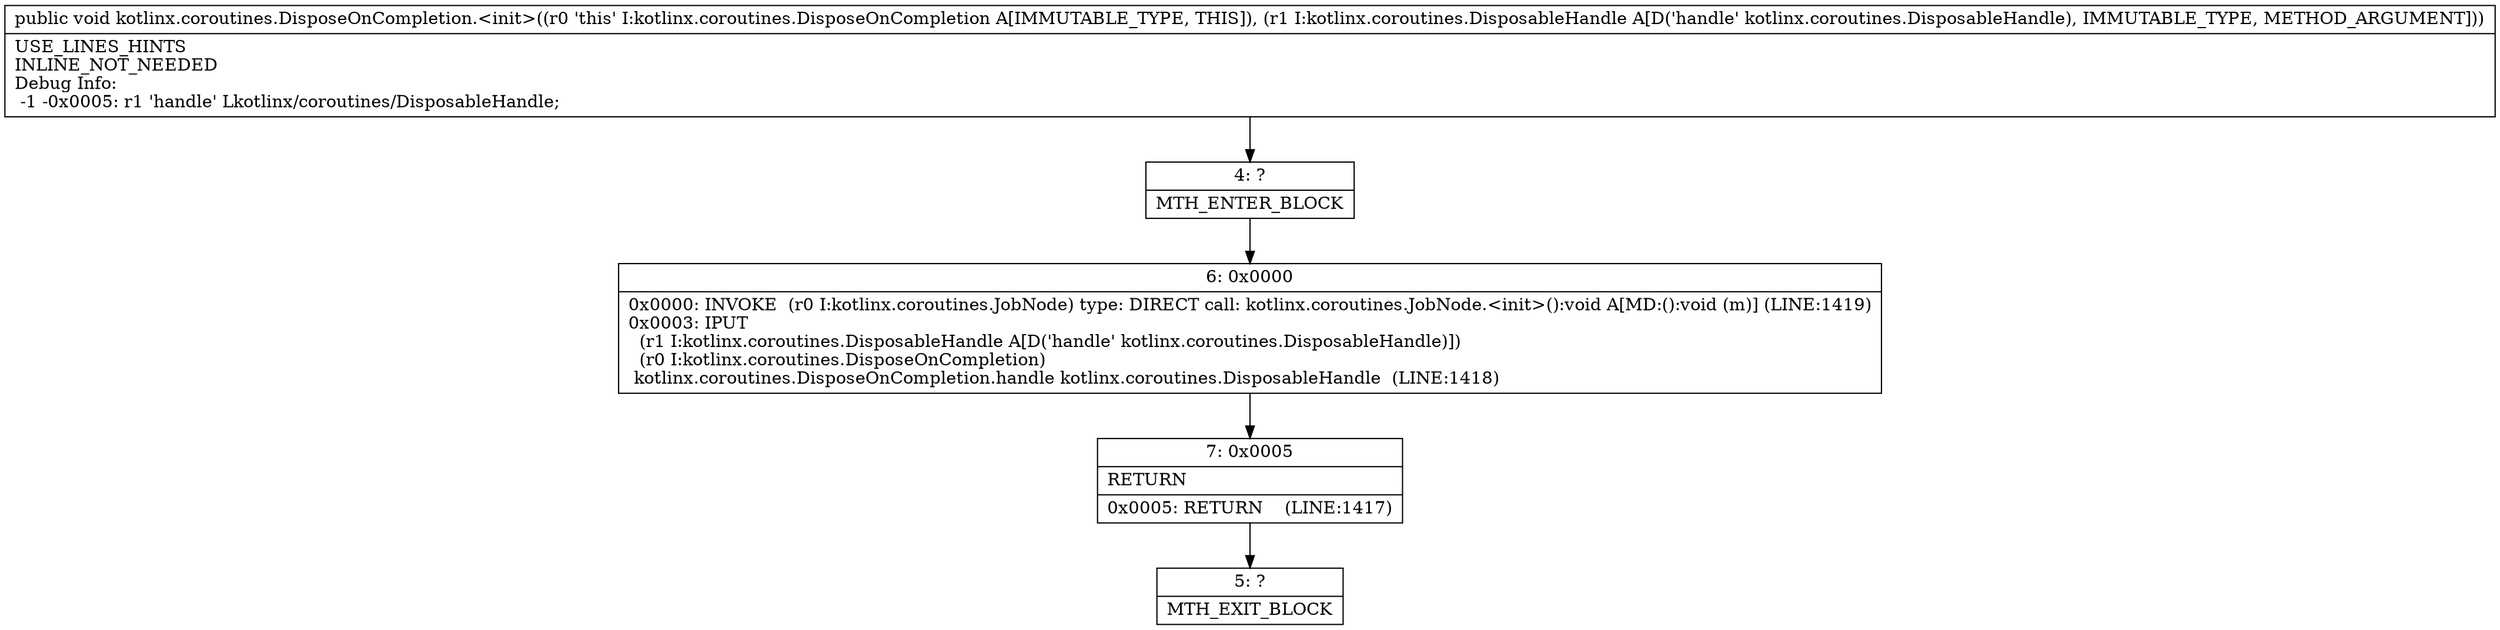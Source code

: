 digraph "CFG forkotlinx.coroutines.DisposeOnCompletion.\<init\>(Lkotlinx\/coroutines\/DisposableHandle;)V" {
Node_4 [shape=record,label="{4\:\ ?|MTH_ENTER_BLOCK\l}"];
Node_6 [shape=record,label="{6\:\ 0x0000|0x0000: INVOKE  (r0 I:kotlinx.coroutines.JobNode) type: DIRECT call: kotlinx.coroutines.JobNode.\<init\>():void A[MD:():void (m)] (LINE:1419)\l0x0003: IPUT  \l  (r1 I:kotlinx.coroutines.DisposableHandle A[D('handle' kotlinx.coroutines.DisposableHandle)])\l  (r0 I:kotlinx.coroutines.DisposeOnCompletion)\l kotlinx.coroutines.DisposeOnCompletion.handle kotlinx.coroutines.DisposableHandle  (LINE:1418)\l}"];
Node_7 [shape=record,label="{7\:\ 0x0005|RETURN\l|0x0005: RETURN    (LINE:1417)\l}"];
Node_5 [shape=record,label="{5\:\ ?|MTH_EXIT_BLOCK\l}"];
MethodNode[shape=record,label="{public void kotlinx.coroutines.DisposeOnCompletion.\<init\>((r0 'this' I:kotlinx.coroutines.DisposeOnCompletion A[IMMUTABLE_TYPE, THIS]), (r1 I:kotlinx.coroutines.DisposableHandle A[D('handle' kotlinx.coroutines.DisposableHandle), IMMUTABLE_TYPE, METHOD_ARGUMENT]))  | USE_LINES_HINTS\lINLINE_NOT_NEEDED\lDebug Info:\l  \-1 \-0x0005: r1 'handle' Lkotlinx\/coroutines\/DisposableHandle;\l}"];
MethodNode -> Node_4;Node_4 -> Node_6;
Node_6 -> Node_7;
Node_7 -> Node_5;
}

